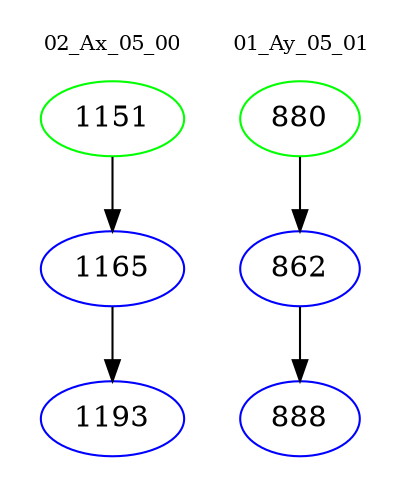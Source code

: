 digraph{
subgraph cluster_0 {
color = white
label = "02_Ax_05_00";
fontsize=10;
T0_1151 [label="1151", color="green"]
T0_1151 -> T0_1165 [color="black"]
T0_1165 [label="1165", color="blue"]
T0_1165 -> T0_1193 [color="black"]
T0_1193 [label="1193", color="blue"]
}
subgraph cluster_1 {
color = white
label = "01_Ay_05_01";
fontsize=10;
T1_880 [label="880", color="green"]
T1_880 -> T1_862 [color="black"]
T1_862 [label="862", color="blue"]
T1_862 -> T1_888 [color="black"]
T1_888 [label="888", color="blue"]
}
}
